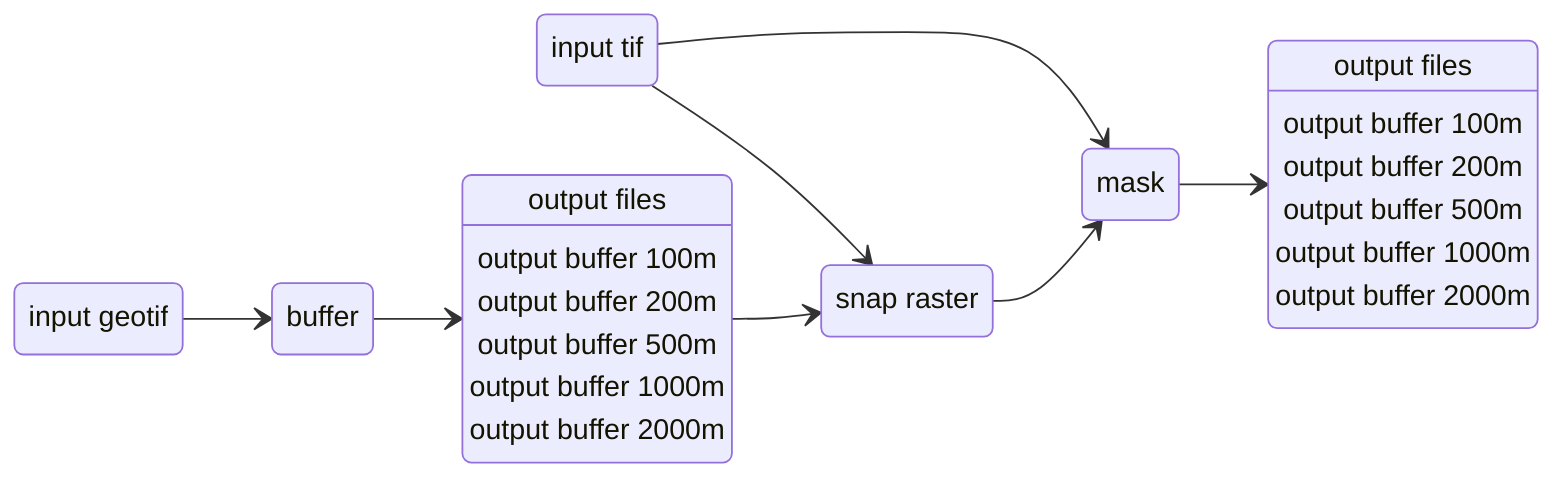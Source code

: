 stateDiagram
    direction LR
    A: input geotif
    B: buffer
    C: output files
    C: <center>output buffer 100m <br> output buffer 200m <br> output buffer 500m <br> output buffer 1000m <br> output buffer 2000m 
    D: input tif
    E: snap raster
    F: mask
    G: output files
    G: <center>output buffer 100m <br> output buffer 200m <br> output buffer 500m <br> output buffer 1000m <br> output buffer 2000m 

    A --> B
    D --> E
    D --> F
    B --> C
    C --> E
    E --> F
    F --> G

    class A,C,D,G file
    class B,E,F,L process